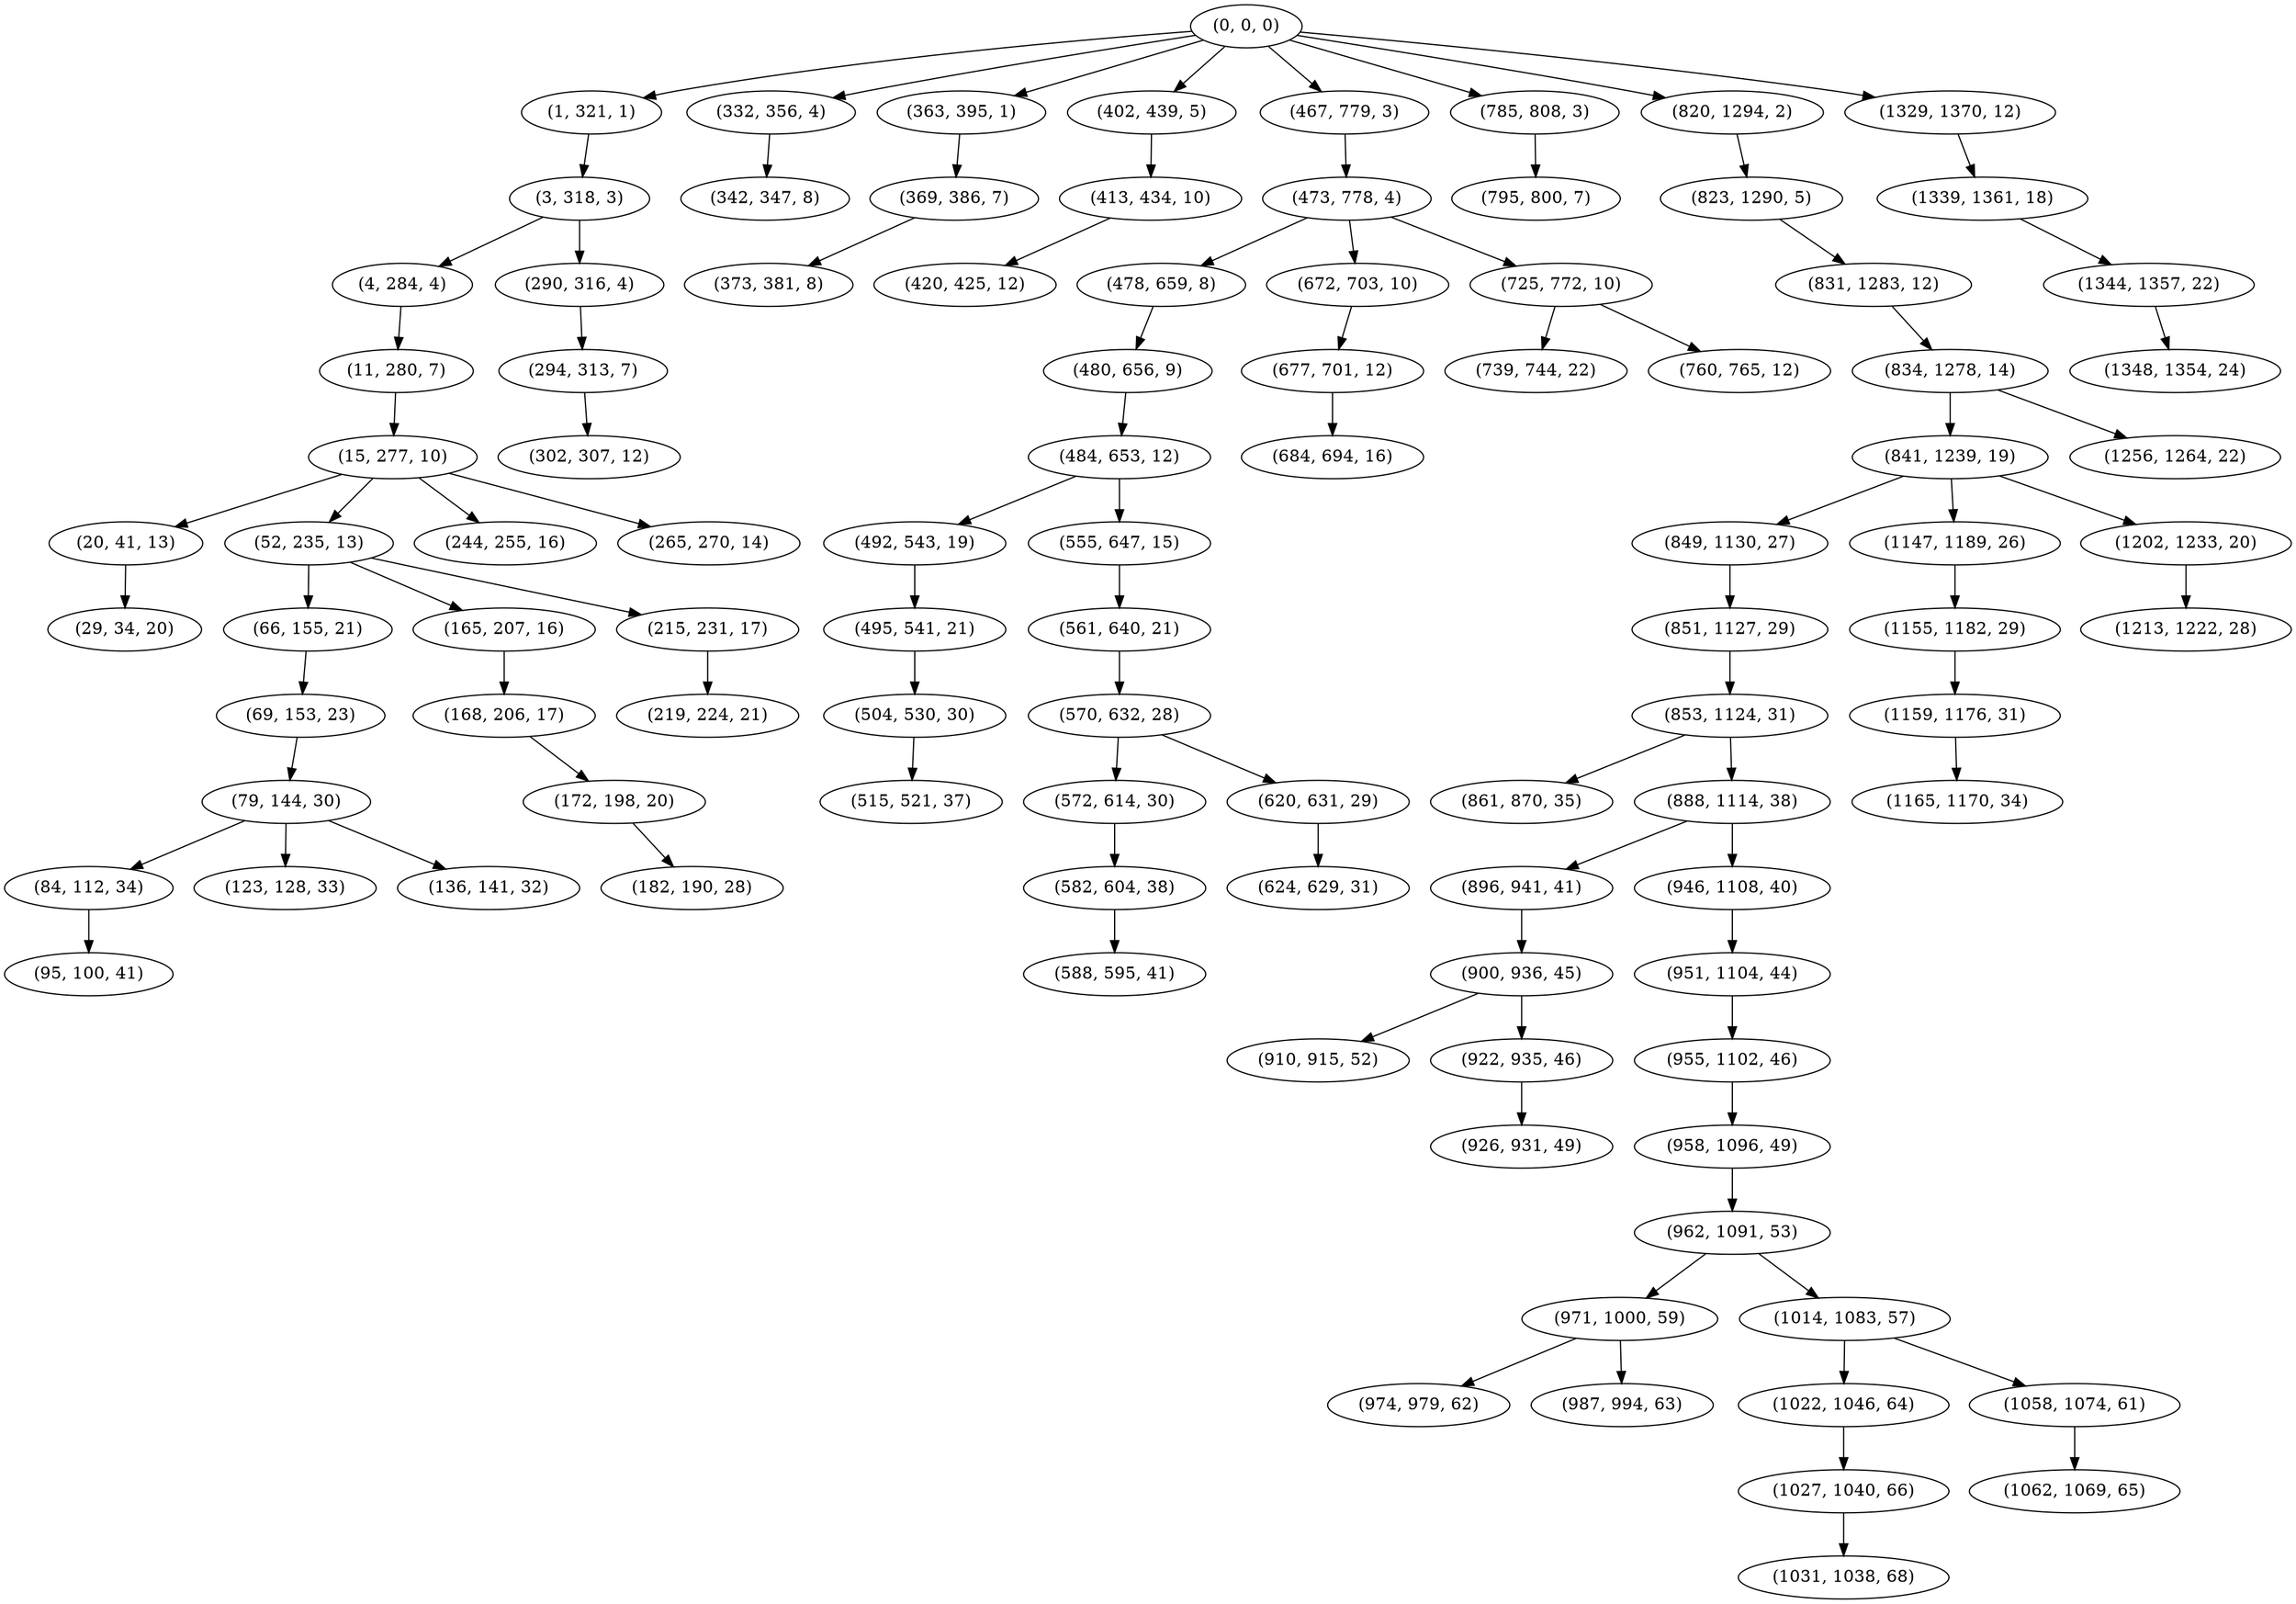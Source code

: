 digraph tree {
    "(0, 0, 0)";
    "(1, 321, 1)";
    "(3, 318, 3)";
    "(4, 284, 4)";
    "(11, 280, 7)";
    "(15, 277, 10)";
    "(20, 41, 13)";
    "(29, 34, 20)";
    "(52, 235, 13)";
    "(66, 155, 21)";
    "(69, 153, 23)";
    "(79, 144, 30)";
    "(84, 112, 34)";
    "(95, 100, 41)";
    "(123, 128, 33)";
    "(136, 141, 32)";
    "(165, 207, 16)";
    "(168, 206, 17)";
    "(172, 198, 20)";
    "(182, 190, 28)";
    "(215, 231, 17)";
    "(219, 224, 21)";
    "(244, 255, 16)";
    "(265, 270, 14)";
    "(290, 316, 4)";
    "(294, 313, 7)";
    "(302, 307, 12)";
    "(332, 356, 4)";
    "(342, 347, 8)";
    "(363, 395, 1)";
    "(369, 386, 7)";
    "(373, 381, 8)";
    "(402, 439, 5)";
    "(413, 434, 10)";
    "(420, 425, 12)";
    "(467, 779, 3)";
    "(473, 778, 4)";
    "(478, 659, 8)";
    "(480, 656, 9)";
    "(484, 653, 12)";
    "(492, 543, 19)";
    "(495, 541, 21)";
    "(504, 530, 30)";
    "(515, 521, 37)";
    "(555, 647, 15)";
    "(561, 640, 21)";
    "(570, 632, 28)";
    "(572, 614, 30)";
    "(582, 604, 38)";
    "(588, 595, 41)";
    "(620, 631, 29)";
    "(624, 629, 31)";
    "(672, 703, 10)";
    "(677, 701, 12)";
    "(684, 694, 16)";
    "(725, 772, 10)";
    "(739, 744, 22)";
    "(760, 765, 12)";
    "(785, 808, 3)";
    "(795, 800, 7)";
    "(820, 1294, 2)";
    "(823, 1290, 5)";
    "(831, 1283, 12)";
    "(834, 1278, 14)";
    "(841, 1239, 19)";
    "(849, 1130, 27)";
    "(851, 1127, 29)";
    "(853, 1124, 31)";
    "(861, 870, 35)";
    "(888, 1114, 38)";
    "(896, 941, 41)";
    "(900, 936, 45)";
    "(910, 915, 52)";
    "(922, 935, 46)";
    "(926, 931, 49)";
    "(946, 1108, 40)";
    "(951, 1104, 44)";
    "(955, 1102, 46)";
    "(958, 1096, 49)";
    "(962, 1091, 53)";
    "(971, 1000, 59)";
    "(974, 979, 62)";
    "(987, 994, 63)";
    "(1014, 1083, 57)";
    "(1022, 1046, 64)";
    "(1027, 1040, 66)";
    "(1031, 1038, 68)";
    "(1058, 1074, 61)";
    "(1062, 1069, 65)";
    "(1147, 1189, 26)";
    "(1155, 1182, 29)";
    "(1159, 1176, 31)";
    "(1165, 1170, 34)";
    "(1202, 1233, 20)";
    "(1213, 1222, 28)";
    "(1256, 1264, 22)";
    "(1329, 1370, 12)";
    "(1339, 1361, 18)";
    "(1344, 1357, 22)";
    "(1348, 1354, 24)";
    "(0, 0, 0)" -> "(1, 321, 1)";
    "(0, 0, 0)" -> "(332, 356, 4)";
    "(0, 0, 0)" -> "(363, 395, 1)";
    "(0, 0, 0)" -> "(402, 439, 5)";
    "(0, 0, 0)" -> "(467, 779, 3)";
    "(0, 0, 0)" -> "(785, 808, 3)";
    "(0, 0, 0)" -> "(820, 1294, 2)";
    "(0, 0, 0)" -> "(1329, 1370, 12)";
    "(1, 321, 1)" -> "(3, 318, 3)";
    "(3, 318, 3)" -> "(4, 284, 4)";
    "(3, 318, 3)" -> "(290, 316, 4)";
    "(4, 284, 4)" -> "(11, 280, 7)";
    "(11, 280, 7)" -> "(15, 277, 10)";
    "(15, 277, 10)" -> "(20, 41, 13)";
    "(15, 277, 10)" -> "(52, 235, 13)";
    "(15, 277, 10)" -> "(244, 255, 16)";
    "(15, 277, 10)" -> "(265, 270, 14)";
    "(20, 41, 13)" -> "(29, 34, 20)";
    "(52, 235, 13)" -> "(66, 155, 21)";
    "(52, 235, 13)" -> "(165, 207, 16)";
    "(52, 235, 13)" -> "(215, 231, 17)";
    "(66, 155, 21)" -> "(69, 153, 23)";
    "(69, 153, 23)" -> "(79, 144, 30)";
    "(79, 144, 30)" -> "(84, 112, 34)";
    "(79, 144, 30)" -> "(123, 128, 33)";
    "(79, 144, 30)" -> "(136, 141, 32)";
    "(84, 112, 34)" -> "(95, 100, 41)";
    "(165, 207, 16)" -> "(168, 206, 17)";
    "(168, 206, 17)" -> "(172, 198, 20)";
    "(172, 198, 20)" -> "(182, 190, 28)";
    "(215, 231, 17)" -> "(219, 224, 21)";
    "(290, 316, 4)" -> "(294, 313, 7)";
    "(294, 313, 7)" -> "(302, 307, 12)";
    "(332, 356, 4)" -> "(342, 347, 8)";
    "(363, 395, 1)" -> "(369, 386, 7)";
    "(369, 386, 7)" -> "(373, 381, 8)";
    "(402, 439, 5)" -> "(413, 434, 10)";
    "(413, 434, 10)" -> "(420, 425, 12)";
    "(467, 779, 3)" -> "(473, 778, 4)";
    "(473, 778, 4)" -> "(478, 659, 8)";
    "(473, 778, 4)" -> "(672, 703, 10)";
    "(473, 778, 4)" -> "(725, 772, 10)";
    "(478, 659, 8)" -> "(480, 656, 9)";
    "(480, 656, 9)" -> "(484, 653, 12)";
    "(484, 653, 12)" -> "(492, 543, 19)";
    "(484, 653, 12)" -> "(555, 647, 15)";
    "(492, 543, 19)" -> "(495, 541, 21)";
    "(495, 541, 21)" -> "(504, 530, 30)";
    "(504, 530, 30)" -> "(515, 521, 37)";
    "(555, 647, 15)" -> "(561, 640, 21)";
    "(561, 640, 21)" -> "(570, 632, 28)";
    "(570, 632, 28)" -> "(572, 614, 30)";
    "(570, 632, 28)" -> "(620, 631, 29)";
    "(572, 614, 30)" -> "(582, 604, 38)";
    "(582, 604, 38)" -> "(588, 595, 41)";
    "(620, 631, 29)" -> "(624, 629, 31)";
    "(672, 703, 10)" -> "(677, 701, 12)";
    "(677, 701, 12)" -> "(684, 694, 16)";
    "(725, 772, 10)" -> "(739, 744, 22)";
    "(725, 772, 10)" -> "(760, 765, 12)";
    "(785, 808, 3)" -> "(795, 800, 7)";
    "(820, 1294, 2)" -> "(823, 1290, 5)";
    "(823, 1290, 5)" -> "(831, 1283, 12)";
    "(831, 1283, 12)" -> "(834, 1278, 14)";
    "(834, 1278, 14)" -> "(841, 1239, 19)";
    "(834, 1278, 14)" -> "(1256, 1264, 22)";
    "(841, 1239, 19)" -> "(849, 1130, 27)";
    "(841, 1239, 19)" -> "(1147, 1189, 26)";
    "(841, 1239, 19)" -> "(1202, 1233, 20)";
    "(849, 1130, 27)" -> "(851, 1127, 29)";
    "(851, 1127, 29)" -> "(853, 1124, 31)";
    "(853, 1124, 31)" -> "(861, 870, 35)";
    "(853, 1124, 31)" -> "(888, 1114, 38)";
    "(888, 1114, 38)" -> "(896, 941, 41)";
    "(888, 1114, 38)" -> "(946, 1108, 40)";
    "(896, 941, 41)" -> "(900, 936, 45)";
    "(900, 936, 45)" -> "(910, 915, 52)";
    "(900, 936, 45)" -> "(922, 935, 46)";
    "(922, 935, 46)" -> "(926, 931, 49)";
    "(946, 1108, 40)" -> "(951, 1104, 44)";
    "(951, 1104, 44)" -> "(955, 1102, 46)";
    "(955, 1102, 46)" -> "(958, 1096, 49)";
    "(958, 1096, 49)" -> "(962, 1091, 53)";
    "(962, 1091, 53)" -> "(971, 1000, 59)";
    "(962, 1091, 53)" -> "(1014, 1083, 57)";
    "(971, 1000, 59)" -> "(974, 979, 62)";
    "(971, 1000, 59)" -> "(987, 994, 63)";
    "(1014, 1083, 57)" -> "(1022, 1046, 64)";
    "(1014, 1083, 57)" -> "(1058, 1074, 61)";
    "(1022, 1046, 64)" -> "(1027, 1040, 66)";
    "(1027, 1040, 66)" -> "(1031, 1038, 68)";
    "(1058, 1074, 61)" -> "(1062, 1069, 65)";
    "(1147, 1189, 26)" -> "(1155, 1182, 29)";
    "(1155, 1182, 29)" -> "(1159, 1176, 31)";
    "(1159, 1176, 31)" -> "(1165, 1170, 34)";
    "(1202, 1233, 20)" -> "(1213, 1222, 28)";
    "(1329, 1370, 12)" -> "(1339, 1361, 18)";
    "(1339, 1361, 18)" -> "(1344, 1357, 22)";
    "(1344, 1357, 22)" -> "(1348, 1354, 24)";
}
